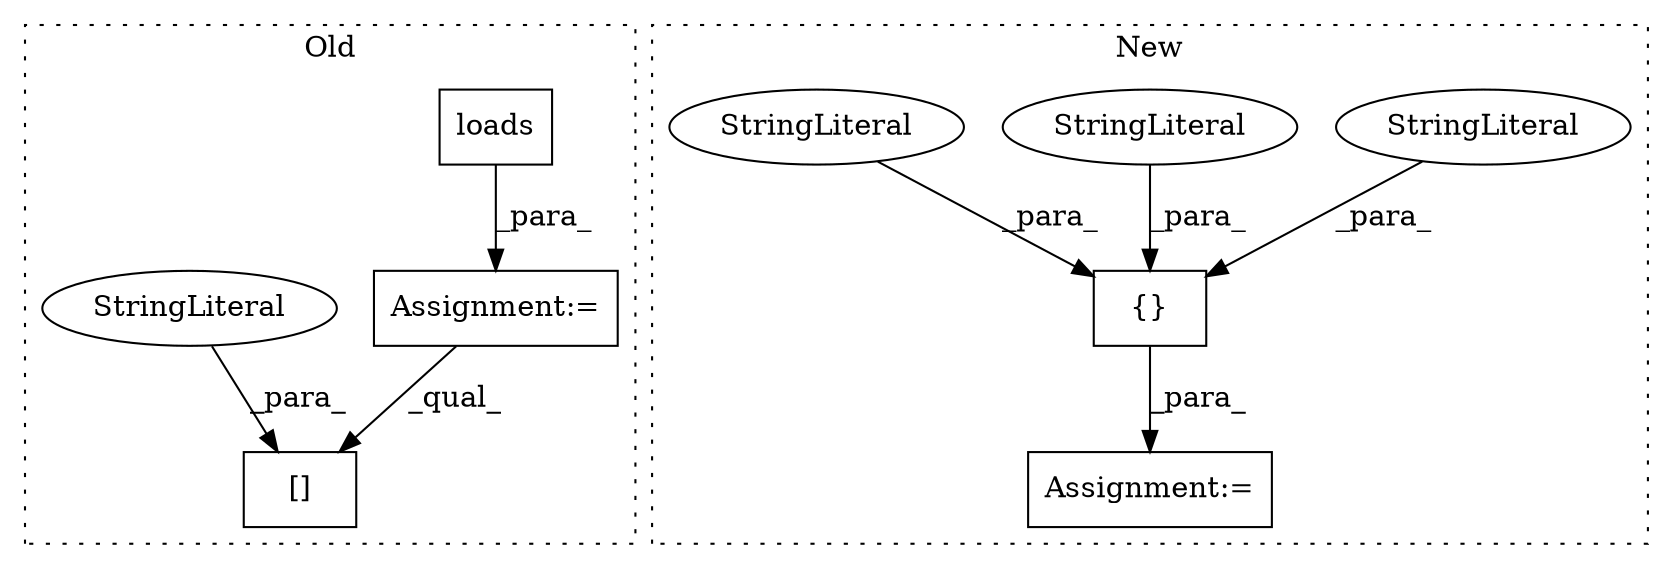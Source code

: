 digraph G {
subgraph cluster0 {
1 [label="loads" a="32" s="10155,10169" l="6,1" shape="box"];
4 [label="Assignment:=" a="7" s="10149" l="1" shape="box"];
8 [label="[]" a="2" s="10227,10250" l="14,1" shape="box"];
9 [label="StringLiteral" a="45" s="10241" l="9" shape="ellipse"];
label = "Old";
style="dotted";
}
subgraph cluster1 {
2 [label="{}" a="4" s="10580,10642" l="1,1" shape="box"];
3 [label="Assignment:=" a="7" s="10567" l="1" shape="box"];
5 [label="StringLiteral" a="45" s="10589" l="11" shape="ellipse"];
6 [label="StringLiteral" a="45" s="10601" l="15" shape="ellipse"];
7 [label="StringLiteral" a="45" s="10617" l="14" shape="ellipse"];
label = "New";
style="dotted";
}
1 -> 4 [label="_para_"];
2 -> 3 [label="_para_"];
4 -> 8 [label="_qual_"];
5 -> 2 [label="_para_"];
6 -> 2 [label="_para_"];
7 -> 2 [label="_para_"];
9 -> 8 [label="_para_"];
}